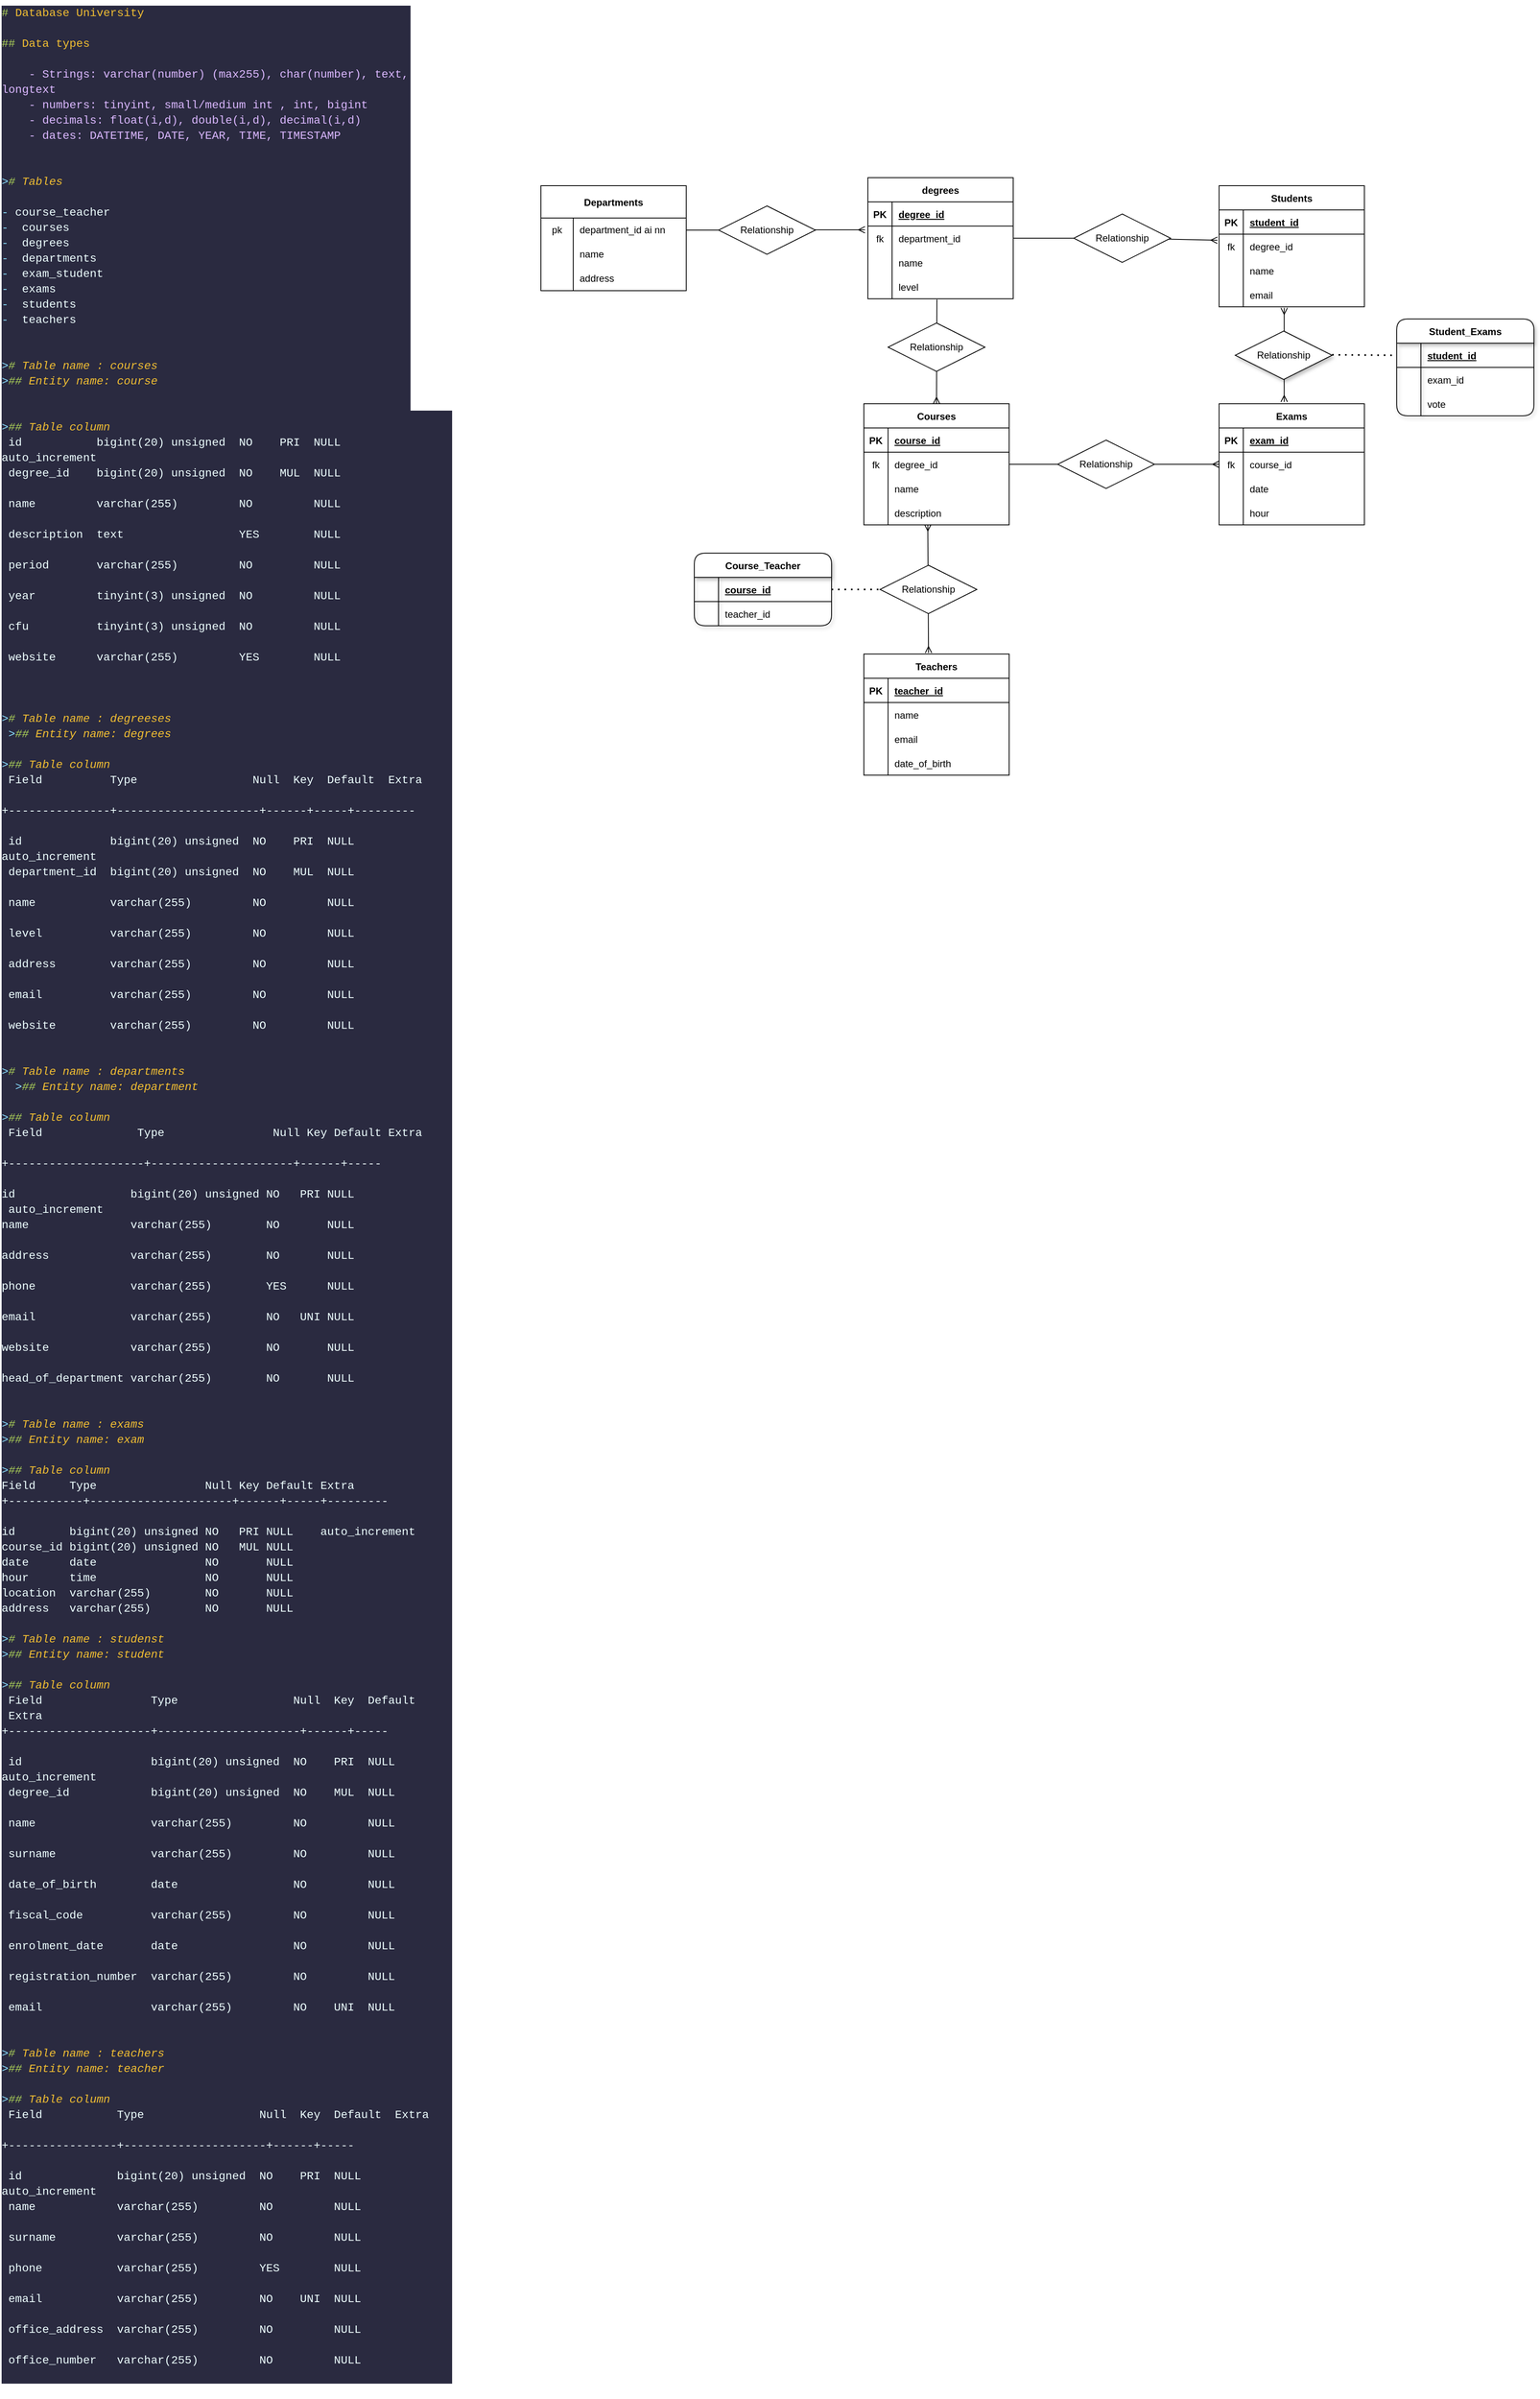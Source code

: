<mxfile>
    <diagram id="84RbEI6IUM697kmq_Zhr" name="Page-1">
        <mxGraphModel dx="1493" dy="1601" grid="1" gridSize="10" guides="1" tooltips="1" connect="1" arrows="1" fold="1" page="1" pageScale="1" pageWidth="850" pageHeight="1100" math="0" shadow="0">
            <root>
                <mxCell id="0"/>
                <mxCell id="1" parent="0"/>
                <mxCell id="3" value="Departments" style="shape=table;startSize=40;container=1;collapsible=0;childLayout=tableLayout;fixedRows=1;rowLines=0;fontStyle=1;" vertex="1" parent="1">
                    <mxGeometry x="-160" y="50" width="180" height="130" as="geometry"/>
                </mxCell>
                <mxCell id="4" value="" style="shape=tableRow;horizontal=0;startSize=0;swimlaneHead=0;swimlaneBody=0;top=0;left=0;bottom=0;right=0;collapsible=0;dropTarget=0;fillColor=none;points=[[0,0.5],[1,0.5]];portConstraint=eastwest;" vertex="1" parent="3">
                    <mxGeometry y="40" width="180" height="30" as="geometry"/>
                </mxCell>
                <mxCell id="5" value="pk" style="shape=partialRectangle;html=1;whiteSpace=wrap;connectable=0;fillColor=none;top=0;left=0;bottom=0;right=0;overflow=hidden;pointerEvents=1;" vertex="1" parent="4">
                    <mxGeometry width="40" height="30" as="geometry">
                        <mxRectangle width="40" height="30" as="alternateBounds"/>
                    </mxGeometry>
                </mxCell>
                <mxCell id="6" value="department_id ai nn&amp;nbsp;" style="shape=partialRectangle;html=1;whiteSpace=wrap;connectable=0;fillColor=none;top=0;left=0;bottom=0;right=0;align=left;spacingLeft=6;overflow=hidden;" vertex="1" parent="4">
                    <mxGeometry x="40" width="140" height="30" as="geometry">
                        <mxRectangle width="140" height="30" as="alternateBounds"/>
                    </mxGeometry>
                </mxCell>
                <mxCell id="7" value="" style="shape=tableRow;horizontal=0;startSize=0;swimlaneHead=0;swimlaneBody=0;top=0;left=0;bottom=0;right=0;collapsible=0;dropTarget=0;fillColor=none;points=[[0,0.5],[1,0.5]];portConstraint=eastwest;" vertex="1" parent="3">
                    <mxGeometry y="70" width="180" height="30" as="geometry"/>
                </mxCell>
                <mxCell id="8" value="" style="shape=partialRectangle;html=1;whiteSpace=wrap;connectable=0;fillColor=none;top=0;left=0;bottom=0;right=0;overflow=hidden;" vertex="1" parent="7">
                    <mxGeometry width="40" height="30" as="geometry">
                        <mxRectangle width="40" height="30" as="alternateBounds"/>
                    </mxGeometry>
                </mxCell>
                <mxCell id="9" value="name" style="shape=partialRectangle;html=1;whiteSpace=wrap;connectable=0;fillColor=none;top=0;left=0;bottom=0;right=0;align=left;spacingLeft=6;overflow=hidden;" vertex="1" parent="7">
                    <mxGeometry x="40" width="140" height="30" as="geometry">
                        <mxRectangle width="140" height="30" as="alternateBounds"/>
                    </mxGeometry>
                </mxCell>
                <mxCell id="10" value="" style="shape=tableRow;horizontal=0;startSize=0;swimlaneHead=0;swimlaneBody=0;top=0;left=0;bottom=0;right=0;collapsible=0;dropTarget=0;fillColor=none;points=[[0,0.5],[1,0.5]];portConstraint=eastwest;" vertex="1" parent="3">
                    <mxGeometry y="100" width="180" height="30" as="geometry"/>
                </mxCell>
                <mxCell id="11" value="" style="shape=partialRectangle;html=1;whiteSpace=wrap;connectable=0;fillColor=none;top=0;left=0;bottom=0;right=0;overflow=hidden;" vertex="1" parent="10">
                    <mxGeometry width="40" height="30" as="geometry">
                        <mxRectangle width="40" height="30" as="alternateBounds"/>
                    </mxGeometry>
                </mxCell>
                <mxCell id="12" value="address" style="shape=partialRectangle;html=1;whiteSpace=wrap;connectable=0;fillColor=none;top=0;left=0;bottom=0;right=0;align=left;spacingLeft=6;overflow=hidden;" vertex="1" parent="10">
                    <mxGeometry x="40" width="140" height="30" as="geometry">
                        <mxRectangle width="140" height="30" as="alternateBounds"/>
                    </mxGeometry>
                </mxCell>
                <mxCell id="13" value="&lt;div style=&quot;color: rgb(223, 223, 226); background-color: rgb(42, 42, 64); font-family: Consolas, &amp;quot;Courier New&amp;quot;, monospace; font-weight: normal; font-size: 14px; line-height: 19px;&quot;&gt;&lt;div&gt;&lt;span style=&quot;color: #acd157;&quot;&gt;# &lt;/span&gt;&lt;span style=&quot;color: #f1be32;&quot;&gt;Database University&lt;/span&gt;&lt;/div&gt;&lt;br&gt;&lt;div&gt;&lt;span style=&quot;color: #acd157;&quot;&gt;## &lt;/span&gt;&lt;span style=&quot;color: #f1be32;&quot;&gt;Data types&lt;/span&gt;&lt;/div&gt;&lt;br&gt;&lt;div&gt;&lt;span style=&quot;color: #dbb8ff;&quot;&gt;&amp;nbsp; &amp;nbsp; - Strings: varchar(number) (max255), char(number), text, longtext&lt;/span&gt;&lt;/div&gt;&lt;div&gt;&lt;span style=&quot;color: #dbb8ff;&quot;&gt;&amp;nbsp; &amp;nbsp; - numbers: tinyint, small/medium int , int, bigint &amp;nbsp; &amp;nbsp; &amp;nbsp; &amp;nbsp;&lt;/span&gt;&lt;/div&gt;&lt;div&gt;&lt;span style=&quot;color: #dbb8ff;&quot;&gt;&amp;nbsp; &amp;nbsp; - decimals: float(i,d), double(i,d), decimal(i,d)&lt;/span&gt;&lt;/div&gt;&lt;div&gt;&lt;span style=&quot;color: #dbb8ff;&quot;&gt;&amp;nbsp; &amp;nbsp; - dates: DATETIME, DATE, YEAR, TIME, TIMESTAMP&lt;/span&gt;&lt;/div&gt;&lt;br&gt;&lt;br&gt;&lt;div&gt;&lt;span style=&quot;color: #89ddff;font-style: italic;&quot;&gt;&amp;gt;&lt;/span&gt;&lt;span style=&quot;color: #acd157;font-style: italic;&quot;&gt;# &lt;/span&gt;&lt;span style=&quot;color: #f1be32;font-style: italic;&quot;&gt;Tables&lt;/span&gt;&lt;/div&gt;&lt;br&gt;&lt;div&gt;&lt;span style=&quot;color: #89ddff;&quot;&gt;-&lt;/span&gt;&lt;span style=&quot;color: #eeffff;&quot;&gt; course_teacher &amp;nbsp; &amp;nbsp; &amp;nbsp; &amp;nbsp; &amp;nbsp;&lt;/span&gt;&lt;/div&gt;&lt;div&gt;&lt;span style=&quot;color: #89ddff;&quot;&gt;-&lt;/span&gt;&lt;span style=&quot;color: #eeffff;&quot;&gt; &amp;nbsp;courses &amp;nbsp; &amp;nbsp; &amp;nbsp; &amp;nbsp; &amp;nbsp; &amp;nbsp; &amp;nbsp; &amp;nbsp; &lt;/span&gt;&lt;/div&gt;&lt;div&gt;&lt;span style=&quot;color: #89ddff;&quot;&gt;-&lt;/span&gt;&lt;span style=&quot;color: #eeffff;&quot;&gt; &amp;nbsp;degrees &amp;nbsp; &amp;nbsp; &amp;nbsp; &amp;nbsp; &amp;nbsp; &amp;nbsp; &amp;nbsp; &amp;nbsp; &lt;/span&gt;&lt;/div&gt;&lt;div&gt;&lt;span style=&quot;color: #89ddff;&quot;&gt;-&lt;/span&gt;&lt;span style=&quot;color: #eeffff;&quot;&gt; &amp;nbsp;departments &amp;nbsp; &amp;nbsp; &amp;nbsp; &amp;nbsp; &amp;nbsp; &amp;nbsp; &lt;/span&gt;&lt;/div&gt;&lt;div&gt;&lt;span style=&quot;color: #89ddff;&quot;&gt;-&lt;/span&gt;&lt;span style=&quot;color: #eeffff;&quot;&gt; &amp;nbsp;exam_student &amp;nbsp; &amp;nbsp; &amp;nbsp; &amp;nbsp; &amp;nbsp; &amp;nbsp;&lt;/span&gt;&lt;/div&gt;&lt;div&gt;&lt;span style=&quot;color: #89ddff;&quot;&gt;-&lt;/span&gt;&lt;span style=&quot;color: #eeffff;&quot;&gt; &amp;nbsp;exams &amp;nbsp; &amp;nbsp; &amp;nbsp; &amp;nbsp; &amp;nbsp; &amp;nbsp; &amp;nbsp; &amp;nbsp; &amp;nbsp; &lt;/span&gt;&lt;/div&gt;&lt;div&gt;&lt;span style=&quot;color: #89ddff;&quot;&gt;-&lt;/span&gt;&lt;span style=&quot;color: #eeffff;&quot;&gt; &amp;nbsp;students &amp;nbsp; &amp;nbsp; &amp;nbsp; &amp;nbsp; &amp;nbsp; &amp;nbsp; &amp;nbsp; &amp;nbsp;&lt;/span&gt;&lt;/div&gt;&lt;div&gt;&lt;span style=&quot;color: #89ddff;&quot;&gt;-&lt;/span&gt;&lt;span style=&quot;color: #eeffff;&quot;&gt; &amp;nbsp;teachers &amp;nbsp; &amp;nbsp; &lt;/span&gt;&lt;/div&gt;&lt;br&gt;&lt;br&gt;&lt;div&gt;&lt;span style=&quot;color: #89ddff;font-style: italic;&quot;&gt;&amp;gt;&lt;/span&gt;&lt;span style=&quot;color: #acd157;font-style: italic;&quot;&gt;# &lt;/span&gt;&lt;span style=&quot;color: #f1be32;font-style: italic;&quot;&gt;Table name : courses&lt;/span&gt;&lt;/div&gt;&lt;div&gt;&lt;span style=&quot;color: #89ddff;font-style: italic;&quot;&gt;&amp;gt;&lt;/span&gt;&lt;span style=&quot;color: #acd157;font-style: italic;&quot;&gt;## &lt;/span&gt;&lt;span style=&quot;color: #f1be32;font-style: italic;&quot;&gt;Entity name: course&lt;/span&gt;&lt;/div&gt;&lt;br&gt;&lt;br&gt;&lt;div&gt;&lt;span style=&quot;color: #89ddff;font-style: italic;&quot;&gt;&amp;gt;&lt;/span&gt;&lt;span style=&quot;color: #acd157;font-style: italic;&quot;&gt;## &lt;/span&gt;&lt;span style=&quot;color: #f1be32;font-style: italic;&quot;&gt;Table column&lt;/span&gt;&lt;span style=&quot;color: #acd157;font-style: italic;&quot;&gt; &lt;/span&gt;&lt;/div&gt;&lt;div&gt;&lt;span style=&quot;color: #eeffff;&quot;&gt;&amp;nbsp;id &amp;nbsp; &amp;nbsp; &amp;nbsp; &amp;nbsp; &amp;nbsp; bigint(20) unsigned &amp;nbsp;NO &amp;nbsp; &amp;nbsp;PRI &amp;nbsp;NULL &amp;nbsp; &amp;nbsp; auto_increment &lt;/span&gt;&lt;/div&gt;&lt;div&gt;&lt;span style=&quot;color: #eeffff;&quot;&gt;&amp;nbsp;degree_id &amp;nbsp; &amp;nbsp;bigint(20) unsigned &amp;nbsp;NO &amp;nbsp; &amp;nbsp;MUL &amp;nbsp;NULL &amp;nbsp; &amp;nbsp; &amp;nbsp; &amp;nbsp; &amp;nbsp; &amp;nbsp; &amp;nbsp; &amp;nbsp; &amp;nbsp; &amp;nbsp;&lt;/span&gt;&lt;/div&gt;&lt;div&gt;&lt;span style=&quot;color: #eeffff;&quot;&gt;&amp;nbsp;name &amp;nbsp; &amp;nbsp; &amp;nbsp; &amp;nbsp; varchar(255) &amp;nbsp; &amp;nbsp; &amp;nbsp; &amp;nbsp; NO &amp;nbsp; &amp;nbsp; &amp;nbsp; &amp;nbsp; NULL &amp;nbsp; &amp;nbsp; &amp;nbsp; &amp;nbsp; &amp;nbsp; &amp;nbsp; &amp;nbsp; &amp;nbsp; &amp;nbsp; &amp;nbsp;&lt;/span&gt;&lt;/div&gt;&lt;div&gt;&lt;span style=&quot;color: #eeffff;&quot;&gt;&amp;nbsp;description &amp;nbsp;text &amp;nbsp; &amp;nbsp; &amp;nbsp; &amp;nbsp; &amp;nbsp; &amp;nbsp; &amp;nbsp; &amp;nbsp; YES &amp;nbsp; &amp;nbsp; &amp;nbsp; &amp;nbsp;NULL &amp;nbsp; &amp;nbsp; &amp;nbsp; &amp;nbsp; &amp;nbsp; &amp;nbsp; &amp;nbsp; &amp;nbsp; &amp;nbsp; &amp;nbsp;&lt;/span&gt;&lt;/div&gt;&lt;div&gt;&lt;span style=&quot;color: #eeffff;&quot;&gt;&amp;nbsp;period &amp;nbsp; &amp;nbsp; &amp;nbsp; varchar(255) &amp;nbsp; &amp;nbsp; &amp;nbsp; &amp;nbsp; NO &amp;nbsp; &amp;nbsp; &amp;nbsp; &amp;nbsp; NULL &amp;nbsp; &amp;nbsp; &amp;nbsp; &amp;nbsp; &amp;nbsp; &amp;nbsp; &amp;nbsp; &amp;nbsp; &amp;nbsp; &amp;nbsp;&lt;/span&gt;&lt;/div&gt;&lt;div&gt;&lt;span style=&quot;color: #eeffff;&quot;&gt;&amp;nbsp;year &amp;nbsp; &amp;nbsp; &amp;nbsp; &amp;nbsp; tinyint(3) unsigned &amp;nbsp;NO &amp;nbsp; &amp;nbsp; &amp;nbsp; &amp;nbsp; NULL &amp;nbsp; &amp;nbsp; &amp;nbsp; &amp;nbsp; &amp;nbsp; &amp;nbsp; &amp;nbsp; &amp;nbsp; &amp;nbsp; &amp;nbsp;&lt;/span&gt;&lt;/div&gt;&lt;div&gt;&lt;span style=&quot;color: #eeffff;&quot;&gt;&amp;nbsp;cfu &amp;nbsp; &amp;nbsp; &amp;nbsp; &amp;nbsp; &amp;nbsp;tinyint(3) unsigned &amp;nbsp;NO &amp;nbsp; &amp;nbsp; &amp;nbsp; &amp;nbsp; NULL &amp;nbsp; &amp;nbsp; &amp;nbsp; &amp;nbsp; &amp;nbsp; &amp;nbsp; &amp;nbsp; &amp;nbsp; &amp;nbsp; &amp;nbsp;&lt;/span&gt;&lt;/div&gt;&lt;div&gt;&lt;span style=&quot;color: #eeffff;&quot;&gt;&amp;nbsp;website &amp;nbsp; &amp;nbsp; &amp;nbsp;varchar(255) &amp;nbsp; &amp;nbsp; &amp;nbsp; &amp;nbsp; YES &amp;nbsp; &amp;nbsp; &amp;nbsp; &amp;nbsp;NULL &amp;nbsp; &amp;nbsp; &amp;nbsp; &amp;nbsp; &amp;nbsp; &amp;nbsp; &amp;nbsp; &amp;nbsp; &amp;nbsp; &amp;nbsp;&lt;/span&gt;&lt;/div&gt;&lt;br&gt;&lt;br&gt;&lt;div&gt;&lt;span style=&quot;color: #89ddff;font-style: italic;&quot;&gt;&amp;gt;&lt;/span&gt;&lt;span style=&quot;color: #acd157;font-style: italic;&quot;&gt;# &lt;/span&gt;&lt;span style=&quot;color: #f1be32;font-style: italic;&quot;&gt;Table name : degreeses&lt;/span&gt;&lt;/div&gt;&lt;div&gt;&lt;span style=&quot;color: #eeffff;font-style: italic;&quot;&gt;&amp;nbsp;&lt;/span&gt;&lt;span style=&quot;color: #89ddff;font-style: italic;&quot;&gt;&amp;gt;&lt;/span&gt;&lt;span style=&quot;color: #acd157;font-style: italic;&quot;&gt;## &lt;/span&gt;&lt;span style=&quot;color: #f1be32;font-style: italic;&quot;&gt;Entity name: degrees&lt;/span&gt;&lt;/div&gt;&lt;br&gt;&lt;div&gt;&lt;span style=&quot;color: #89ddff;font-style: italic;&quot;&gt;&amp;gt;&lt;/span&gt;&lt;span style=&quot;color: #acd157;font-style: italic;&quot;&gt;## &lt;/span&gt;&lt;span style=&quot;color: #f1be32;font-style: italic;&quot;&gt;Table column&lt;/span&gt;&lt;span style=&quot;color: #acd157;font-style: italic;&quot;&gt; &lt;/span&gt;&lt;/div&gt;&lt;div&gt;&lt;span style=&quot;color: #eeffff;&quot;&gt;&amp;nbsp;Field &amp;nbsp; &amp;nbsp; &amp;nbsp; &amp;nbsp; &amp;nbsp;Type &amp;nbsp; &amp;nbsp; &amp;nbsp; &amp;nbsp; &amp;nbsp; &amp;nbsp; &amp;nbsp; &amp;nbsp; Null &amp;nbsp;Key &amp;nbsp;Default &amp;nbsp;Extra &amp;nbsp; &amp;nbsp; &amp;nbsp; &amp;nbsp; &amp;nbsp;&lt;/span&gt;&lt;/div&gt;&lt;div&gt;&lt;span style=&quot;color: #eeffff;&quot;&gt;+---------------+---------------------+------+-----+---------&lt;/span&gt;&lt;/div&gt;&lt;div&gt;&lt;span style=&quot;color: #eeffff;&quot;&gt;&amp;nbsp;&lt;/span&gt;&lt;/div&gt;&lt;div&gt;&lt;span style=&quot;color: #eeffff;&quot;&gt;&amp;nbsp;id &amp;nbsp; &amp;nbsp; &amp;nbsp; &amp;nbsp; &amp;nbsp; &amp;nbsp; bigint(20) unsigned &amp;nbsp;NO &amp;nbsp; &amp;nbsp;PRI &amp;nbsp;NULL &amp;nbsp; &amp;nbsp; auto_increment &lt;/span&gt;&lt;/div&gt;&lt;div&gt;&lt;span style=&quot;color: #eeffff;&quot;&gt;&amp;nbsp;department_id &amp;nbsp;bigint(20) unsigned &amp;nbsp;NO &amp;nbsp; &amp;nbsp;MUL &amp;nbsp;NULL &amp;nbsp; &amp;nbsp; &amp;nbsp; &amp;nbsp; &amp;nbsp; &amp;nbsp; &amp;nbsp; &amp;nbsp; &amp;nbsp; &amp;nbsp;&lt;/span&gt;&lt;/div&gt;&lt;div&gt;&lt;span style=&quot;color: #eeffff;&quot;&gt;&amp;nbsp;name &amp;nbsp; &amp;nbsp; &amp;nbsp; &amp;nbsp; &amp;nbsp; varchar(255) &amp;nbsp; &amp;nbsp; &amp;nbsp; &amp;nbsp; NO &amp;nbsp; &amp;nbsp; &amp;nbsp; &amp;nbsp; NULL &amp;nbsp; &amp;nbsp; &amp;nbsp; &amp;nbsp; &amp;nbsp; &amp;nbsp; &amp;nbsp; &amp;nbsp; &amp;nbsp; &amp;nbsp;&lt;/span&gt;&lt;/div&gt;&lt;div&gt;&lt;span style=&quot;color: #eeffff;&quot;&gt;&amp;nbsp;level &amp;nbsp; &amp;nbsp; &amp;nbsp; &amp;nbsp; &amp;nbsp;varchar(255) &amp;nbsp; &amp;nbsp; &amp;nbsp; &amp;nbsp; NO &amp;nbsp; &amp;nbsp; &amp;nbsp; &amp;nbsp; NULL &amp;nbsp; &amp;nbsp; &amp;nbsp; &amp;nbsp; &amp;nbsp; &amp;nbsp; &amp;nbsp; &amp;nbsp; &amp;nbsp; &amp;nbsp;&lt;/span&gt;&lt;/div&gt;&lt;div&gt;&lt;span style=&quot;color: #eeffff;&quot;&gt;&amp;nbsp;address &amp;nbsp; &amp;nbsp; &amp;nbsp; &amp;nbsp;varchar(255) &amp;nbsp; &amp;nbsp; &amp;nbsp; &amp;nbsp; NO &amp;nbsp; &amp;nbsp; &amp;nbsp; &amp;nbsp; NULL &amp;nbsp; &amp;nbsp; &amp;nbsp; &amp;nbsp; &amp;nbsp; &amp;nbsp; &amp;nbsp; &amp;nbsp; &amp;nbsp; &amp;nbsp;&lt;/span&gt;&lt;/div&gt;&lt;div&gt;&lt;span style=&quot;color: #eeffff;&quot;&gt;&amp;nbsp;email &amp;nbsp; &amp;nbsp; &amp;nbsp; &amp;nbsp; &amp;nbsp;varchar(255) &amp;nbsp; &amp;nbsp; &amp;nbsp; &amp;nbsp; NO &amp;nbsp; &amp;nbsp; &amp;nbsp; &amp;nbsp; NULL &amp;nbsp; &amp;nbsp; &amp;nbsp; &amp;nbsp; &amp;nbsp; &amp;nbsp; &amp;nbsp; &amp;nbsp; &amp;nbsp; &amp;nbsp;&lt;/span&gt;&lt;/div&gt;&lt;div&gt;&lt;span style=&quot;color: #eeffff;&quot;&gt;&amp;nbsp;website &amp;nbsp; &amp;nbsp; &amp;nbsp; &amp;nbsp;varchar(255) &amp;nbsp; &amp;nbsp; &amp;nbsp; &amp;nbsp; NO &amp;nbsp; &amp;nbsp; &amp;nbsp; &amp;nbsp; NULL &amp;nbsp; &amp;nbsp; &amp;nbsp; &amp;nbsp; &amp;nbsp; &amp;nbsp; &amp;nbsp; &amp;nbsp; &amp;nbsp; &amp;nbsp; &amp;nbsp; &lt;/span&gt;&lt;/div&gt;&lt;br&gt;&lt;div&gt;&lt;span style=&quot;color: #89ddff;font-style: italic;&quot;&gt;&amp;gt;&lt;/span&gt;&lt;span style=&quot;color: #acd157;font-style: italic;&quot;&gt;# &lt;/span&gt;&lt;span style=&quot;color: #f1be32;font-style: italic;&quot;&gt;Table name : departments&lt;/span&gt;&lt;/div&gt;&lt;div&gt;&lt;span style=&quot;color: #eeffff;font-style: italic;&quot;&gt;&amp;nbsp; &lt;/span&gt;&lt;span style=&quot;color: #89ddff;font-style: italic;&quot;&gt;&amp;gt;&lt;/span&gt;&lt;span style=&quot;color: #acd157;font-style: italic;&quot;&gt;## &lt;/span&gt;&lt;span style=&quot;color: #f1be32;font-style: italic;&quot;&gt;Entity name: department&lt;/span&gt;&lt;/div&gt;&lt;br&gt;&lt;div&gt;&lt;span style=&quot;color: #89ddff;font-style: italic;&quot;&gt;&amp;gt;&lt;/span&gt;&lt;span style=&quot;color: #acd157;font-style: italic;&quot;&gt;## &lt;/span&gt;&lt;span style=&quot;color: #f1be32;font-style: italic;&quot;&gt;Table column&lt;/span&gt;&lt;span style=&quot;color: #acd157;font-style: italic;&quot;&gt; &lt;/span&gt;&lt;/div&gt;&lt;div&gt;&lt;span style=&quot;color: #eeffff;&quot;&gt;&amp;nbsp;Field &amp;nbsp; &amp;nbsp; &amp;nbsp; &amp;nbsp; &amp;nbsp; &amp;nbsp; &amp;nbsp;Type &amp;nbsp; &amp;nbsp; &amp;nbsp; &amp;nbsp; &amp;nbsp; &amp;nbsp; &amp;nbsp; &amp;nbsp;Null Key Default Extra &amp;nbsp; &amp;nbsp; &amp;nbsp; &amp;nbsp; &lt;/span&gt;&lt;/div&gt;&lt;div&gt;&lt;span style=&quot;color: #eeffff;&quot;&gt;+--------------------+---------------------+------+-----&lt;/span&gt;&lt;/div&gt;&lt;br&gt;&lt;div&gt;&lt;span style=&quot;color: #eeffff;&quot;&gt;id &amp;nbsp; &amp;nbsp; &amp;nbsp; &amp;nbsp; &amp;nbsp; &amp;nbsp; &amp;nbsp; &amp;nbsp; bigint(20) unsigned NO &amp;nbsp; PRI NULL &amp;nbsp; &amp;nbsp;auto_increment&lt;/span&gt;&lt;/div&gt;&lt;div&gt;&lt;span style=&quot;color: #eeffff;&quot;&gt;name &amp;nbsp; &amp;nbsp; &amp;nbsp; &amp;nbsp; &amp;nbsp; &amp;nbsp; &amp;nbsp; varchar(255) &amp;nbsp; &amp;nbsp; &amp;nbsp; &amp;nbsp;NO &amp;nbsp; &amp;nbsp; &amp;nbsp; NULL &amp;nbsp; &amp;nbsp; &amp;nbsp; &amp;nbsp; &amp;nbsp; &amp;nbsp; &amp;nbsp; &amp;nbsp; &amp;nbsp;&lt;/span&gt;&lt;/div&gt;&lt;div&gt;&lt;span style=&quot;color: #eeffff;&quot;&gt;address &amp;nbsp; &amp;nbsp; &amp;nbsp; &amp;nbsp; &amp;nbsp; &amp;nbsp;varchar(255) &amp;nbsp; &amp;nbsp; &amp;nbsp; &amp;nbsp;NO &amp;nbsp; &amp;nbsp; &amp;nbsp; NULL &amp;nbsp; &amp;nbsp; &amp;nbsp; &amp;nbsp; &amp;nbsp; &amp;nbsp; &amp;nbsp; &amp;nbsp; &amp;nbsp;&lt;/span&gt;&lt;/div&gt;&lt;div&gt;&lt;span style=&quot;color: #eeffff;&quot;&gt;phone &amp;nbsp; &amp;nbsp; &amp;nbsp; &amp;nbsp; &amp;nbsp; &amp;nbsp; &amp;nbsp;varchar(255) &amp;nbsp; &amp;nbsp; &amp;nbsp; &amp;nbsp;YES &amp;nbsp; &amp;nbsp; &amp;nbsp;NULL &amp;nbsp; &amp;nbsp; &amp;nbsp; &amp;nbsp; &amp;nbsp; &amp;nbsp; &amp;nbsp; &amp;nbsp; &amp;nbsp;&lt;/span&gt;&lt;/div&gt;&lt;div&gt;&lt;span style=&quot;color: #eeffff;&quot;&gt;email &amp;nbsp; &amp;nbsp; &amp;nbsp; &amp;nbsp; &amp;nbsp; &amp;nbsp; &amp;nbsp;varchar(255) &amp;nbsp; &amp;nbsp; &amp;nbsp; &amp;nbsp;NO &amp;nbsp; UNI NULL &amp;nbsp; &amp;nbsp; &amp;nbsp; &amp;nbsp; &amp;nbsp; &amp;nbsp; &amp;nbsp; &amp;nbsp; &amp;nbsp;&lt;/span&gt;&lt;/div&gt;&lt;div&gt;&lt;span style=&quot;color: #eeffff;&quot;&gt;website &amp;nbsp; &amp;nbsp; &amp;nbsp; &amp;nbsp; &amp;nbsp; &amp;nbsp;varchar(255) &amp;nbsp; &amp;nbsp; &amp;nbsp; &amp;nbsp;NO &amp;nbsp; &amp;nbsp; &amp;nbsp; NULL &amp;nbsp; &amp;nbsp; &amp;nbsp; &amp;nbsp; &amp;nbsp; &amp;nbsp; &amp;nbsp; &amp;nbsp; &amp;nbsp;&lt;/span&gt;&lt;/div&gt;&lt;div&gt;&lt;span style=&quot;color: #eeffff;&quot;&gt;head_of_department varchar(255) &amp;nbsp; &amp;nbsp; &amp;nbsp; &amp;nbsp;NO &amp;nbsp; &amp;nbsp; &amp;nbsp; NULL &amp;nbsp; &amp;nbsp; &amp;nbsp; &amp;nbsp; &amp;nbsp; &amp;nbsp; &amp;nbsp; &amp;nbsp; &amp;nbsp; &amp;nbsp;&lt;/span&gt;&lt;/div&gt;&lt;br&gt;&lt;div&gt;&lt;span style=&quot;color: #89ddff;font-style: italic;&quot;&gt;&amp;gt;&lt;/span&gt;&lt;span style=&quot;color: #acd157;font-style: italic;&quot;&gt;# &lt;/span&gt;&lt;span style=&quot;color: #f1be32;font-style: italic;&quot;&gt;Table name : exams&lt;/span&gt;&lt;/div&gt;&lt;div&gt;&lt;span style=&quot;color: #89ddff;font-style: italic;&quot;&gt;&amp;gt;&lt;/span&gt;&lt;span style=&quot;color: #acd157;font-style: italic;&quot;&gt;## &lt;/span&gt;&lt;span style=&quot;color: #f1be32;font-style: italic;&quot;&gt;Entity name: exam&lt;/span&gt;&lt;/div&gt;&lt;br&gt;&lt;div&gt;&lt;span style=&quot;color: #89ddff;font-style: italic;&quot;&gt;&amp;gt;&lt;/span&gt;&lt;span style=&quot;color: #acd157;font-style: italic;&quot;&gt;## &lt;/span&gt;&lt;span style=&quot;color: #f1be32;font-style: italic;&quot;&gt;Table column&lt;/span&gt;&lt;span style=&quot;color: #acd157;font-style: italic;&quot;&gt; &lt;/span&gt;&lt;/div&gt;&lt;div&gt;&lt;span style=&quot;color: #eeffff;&quot;&gt;Field &amp;nbsp; &amp;nbsp; Type &amp;nbsp; &amp;nbsp; &amp;nbsp; &amp;nbsp; &amp;nbsp; &amp;nbsp; &amp;nbsp; &amp;nbsp;Null Key Default Extra &amp;nbsp; &amp;nbsp; &amp;nbsp; &amp;nbsp; &amp;nbsp;&lt;/span&gt;&lt;/div&gt;&lt;div&gt;&lt;span style=&quot;color: #eeffff;&quot;&gt;+-----------+---------------------+------+-----+---------&lt;/span&gt;&lt;/div&gt;&lt;br&gt;&lt;div&gt;&lt;span style=&quot;color: #eeffff;&quot;&gt;id &amp;nbsp; &amp;nbsp; &amp;nbsp; &amp;nbsp;bigint(20) unsigned NO &amp;nbsp; PRI NULL &amp;nbsp; &amp;nbsp;auto_increment &lt;/span&gt;&lt;/div&gt;&lt;div&gt;&lt;span style=&quot;color: #eeffff;&quot;&gt;course_id bigint(20) unsigned NO &amp;nbsp; MUL NULL &amp;nbsp; &amp;nbsp; &amp;nbsp; &amp;nbsp; &amp;nbsp; &amp;nbsp; &amp;nbsp; &amp;nbsp; &amp;nbsp; &lt;/span&gt;&lt;/div&gt;&lt;div&gt;&lt;span style=&quot;color: #eeffff;&quot;&gt;date &amp;nbsp; &amp;nbsp; &amp;nbsp;date &amp;nbsp; &amp;nbsp; &amp;nbsp; &amp;nbsp; &amp;nbsp; &amp;nbsp; &amp;nbsp; &amp;nbsp;NO &amp;nbsp; &amp;nbsp; &amp;nbsp; NULL &amp;nbsp; &amp;nbsp; &amp;nbsp; &amp;nbsp; &amp;nbsp; &amp;nbsp; &amp;nbsp; &amp;nbsp; &amp;nbsp; &lt;/span&gt;&lt;/div&gt;&lt;div&gt;&lt;span style=&quot;color: #eeffff;&quot;&gt;hour &amp;nbsp; &amp;nbsp; &amp;nbsp;time &amp;nbsp; &amp;nbsp; &amp;nbsp; &amp;nbsp; &amp;nbsp; &amp;nbsp; &amp;nbsp; &amp;nbsp;NO &amp;nbsp; &amp;nbsp; &amp;nbsp; NULL &amp;nbsp; &amp;nbsp; &amp;nbsp; &amp;nbsp; &amp;nbsp; &amp;nbsp; &amp;nbsp; &amp;nbsp; &amp;nbsp; &lt;/span&gt;&lt;/div&gt;&lt;div&gt;&lt;span style=&quot;color: #eeffff;&quot;&gt;location &amp;nbsp;varchar(255) &amp;nbsp; &amp;nbsp; &amp;nbsp; &amp;nbsp;NO &amp;nbsp; &amp;nbsp; &amp;nbsp; NULL &amp;nbsp; &amp;nbsp; &amp;nbsp; &amp;nbsp; &amp;nbsp; &amp;nbsp; &amp;nbsp; &amp;nbsp; &amp;nbsp; &lt;/span&gt;&lt;/div&gt;&lt;div&gt;&lt;span style=&quot;color: #eeffff;&quot;&gt;address &amp;nbsp; varchar(255) &amp;nbsp; &amp;nbsp; &amp;nbsp; &amp;nbsp;NO &amp;nbsp; &amp;nbsp; &amp;nbsp; NULL &amp;nbsp; &amp;nbsp; &amp;nbsp; &amp;nbsp; &amp;nbsp; &amp;nbsp; &amp;nbsp; &amp;nbsp; &amp;nbsp; &amp;nbsp; &lt;/span&gt;&lt;/div&gt;&lt;br&gt;&lt;div&gt;&lt;span style=&quot;color: #89ddff;font-style: italic;&quot;&gt;&amp;gt;&lt;/span&gt;&lt;span style=&quot;color: #acd157;font-style: italic;&quot;&gt;# &lt;/span&gt;&lt;span style=&quot;color: #f1be32;font-style: italic;&quot;&gt;Table name : studenst&lt;/span&gt;&lt;/div&gt;&lt;div&gt;&lt;span style=&quot;color: #89ddff;font-style: italic;&quot;&gt;&amp;gt;&lt;/span&gt;&lt;span style=&quot;color: #acd157;font-style: italic;&quot;&gt;## &lt;/span&gt;&lt;span style=&quot;color: #f1be32;font-style: italic;&quot;&gt;Entity name: student&lt;/span&gt;&lt;/div&gt;&lt;br&gt;&lt;div&gt;&lt;span style=&quot;color: #89ddff;font-style: italic;&quot;&gt;&amp;gt;&lt;/span&gt;&lt;span style=&quot;color: #acd157;font-style: italic;&quot;&gt;## &lt;/span&gt;&lt;span style=&quot;color: #f1be32;font-style: italic;&quot;&gt;Table column&lt;/span&gt;&lt;span style=&quot;color: #acd157;font-style: italic;&quot;&gt; &lt;/span&gt;&lt;/div&gt;&lt;div&gt;&lt;span style=&quot;color: #eeffff;&quot;&gt;&amp;nbsp;Field &amp;nbsp; &amp;nbsp; &amp;nbsp; &amp;nbsp; &amp;nbsp; &amp;nbsp; &amp;nbsp; &amp;nbsp;Type &amp;nbsp; &amp;nbsp; &amp;nbsp; &amp;nbsp; &amp;nbsp; &amp;nbsp; &amp;nbsp; &amp;nbsp; Null &amp;nbsp;Key &amp;nbsp;Default &amp;nbsp;Extra &amp;nbsp; &amp;nbsp; &amp;nbsp; &amp;nbsp; &amp;nbsp;&lt;/span&gt;&lt;/div&gt;&lt;div&gt;&lt;span style=&quot;color: #eeffff;&quot;&gt;+---------------------+---------------------+------+-----&lt;/span&gt;&lt;/div&gt;&lt;br&gt;&lt;div&gt;&lt;span style=&quot;color: #eeffff;&quot;&gt;&amp;nbsp;id &amp;nbsp; &amp;nbsp; &amp;nbsp; &amp;nbsp; &amp;nbsp; &amp;nbsp; &amp;nbsp; &amp;nbsp; &amp;nbsp; bigint(20) unsigned &amp;nbsp;NO &amp;nbsp; &amp;nbsp;PRI &amp;nbsp;NULL &amp;nbsp; &amp;nbsp; auto_increment &lt;/span&gt;&lt;/div&gt;&lt;div&gt;&lt;span style=&quot;color: #eeffff;&quot;&gt;&amp;nbsp;degree_id &amp;nbsp; &amp;nbsp; &amp;nbsp; &amp;nbsp; &amp;nbsp; &amp;nbsp;bigint(20) unsigned &amp;nbsp;NO &amp;nbsp; &amp;nbsp;MUL &amp;nbsp;NULL &amp;nbsp; &amp;nbsp; &amp;nbsp; &amp;nbsp; &amp;nbsp; &amp;nbsp; &amp;nbsp; &amp;nbsp; &amp;nbsp; &amp;nbsp;&lt;/span&gt;&lt;/div&gt;&lt;div&gt;&lt;span style=&quot;color: #eeffff;&quot;&gt;&amp;nbsp;name &amp;nbsp; &amp;nbsp; &amp;nbsp; &amp;nbsp; &amp;nbsp; &amp;nbsp; &amp;nbsp; &amp;nbsp; varchar(255) &amp;nbsp; &amp;nbsp; &amp;nbsp; &amp;nbsp; NO &amp;nbsp; &amp;nbsp; &amp;nbsp; &amp;nbsp; NULL &amp;nbsp; &amp;nbsp; &amp;nbsp; &amp;nbsp; &amp;nbsp; &amp;nbsp; &amp;nbsp; &amp;nbsp; &amp;nbsp; &amp;nbsp;&lt;/span&gt;&lt;/div&gt;&lt;div&gt;&lt;span style=&quot;color: #eeffff;&quot;&gt;&amp;nbsp;surname &amp;nbsp; &amp;nbsp; &amp;nbsp; &amp;nbsp; &amp;nbsp; &amp;nbsp; &amp;nbsp;varchar(255) &amp;nbsp; &amp;nbsp; &amp;nbsp; &amp;nbsp; NO &amp;nbsp; &amp;nbsp; &amp;nbsp; &amp;nbsp; NULL &amp;nbsp; &amp;nbsp; &amp;nbsp; &amp;nbsp; &amp;nbsp; &amp;nbsp; &amp;nbsp; &amp;nbsp; &amp;nbsp; &amp;nbsp;&lt;/span&gt;&lt;/div&gt;&lt;div&gt;&lt;span style=&quot;color: #eeffff;&quot;&gt;&amp;nbsp;date_of_birth &amp;nbsp; &amp;nbsp; &amp;nbsp; &amp;nbsp;date &amp;nbsp; &amp;nbsp; &amp;nbsp; &amp;nbsp; &amp;nbsp; &amp;nbsp; &amp;nbsp; &amp;nbsp; NO &amp;nbsp; &amp;nbsp; &amp;nbsp; &amp;nbsp; NULL &amp;nbsp; &amp;nbsp; &amp;nbsp; &amp;nbsp; &amp;nbsp; &amp;nbsp; &amp;nbsp; &amp;nbsp; &amp;nbsp; &amp;nbsp;&lt;/span&gt;&lt;/div&gt;&lt;div&gt;&lt;span style=&quot;color: #eeffff;&quot;&gt;&amp;nbsp;fiscal_code &amp;nbsp; &amp;nbsp; &amp;nbsp; &amp;nbsp; &amp;nbsp;varchar(255) &amp;nbsp; &amp;nbsp; &amp;nbsp; &amp;nbsp; NO &amp;nbsp; &amp;nbsp; &amp;nbsp; &amp;nbsp; NULL &amp;nbsp; &amp;nbsp; &amp;nbsp; &amp;nbsp; &amp;nbsp; &amp;nbsp; &amp;nbsp; &amp;nbsp; &amp;nbsp; &amp;nbsp;&lt;/span&gt;&lt;/div&gt;&lt;div&gt;&lt;span style=&quot;color: #eeffff;&quot;&gt;&amp;nbsp;enrolment_date &amp;nbsp; &amp;nbsp; &amp;nbsp; date &amp;nbsp; &amp;nbsp; &amp;nbsp; &amp;nbsp; &amp;nbsp; &amp;nbsp; &amp;nbsp; &amp;nbsp; NO &amp;nbsp; &amp;nbsp; &amp;nbsp; &amp;nbsp; NULL &amp;nbsp; &amp;nbsp; &amp;nbsp; &amp;nbsp; &amp;nbsp; &amp;nbsp; &amp;nbsp; &amp;nbsp; &amp;nbsp; &amp;nbsp;&lt;/span&gt;&lt;/div&gt;&lt;div&gt;&lt;span style=&quot;color: #eeffff;&quot;&gt;&amp;nbsp;registration_number &amp;nbsp;varchar(255) &amp;nbsp; &amp;nbsp; &amp;nbsp; &amp;nbsp; NO &amp;nbsp; &amp;nbsp; &amp;nbsp; &amp;nbsp; NULL &amp;nbsp; &amp;nbsp; &amp;nbsp; &amp;nbsp; &amp;nbsp; &amp;nbsp; &amp;nbsp; &amp;nbsp; &amp;nbsp; &amp;nbsp;&lt;/span&gt;&lt;/div&gt;&lt;div&gt;&lt;span style=&quot;color: #eeffff;&quot;&gt;&amp;nbsp;email &amp;nbsp; &amp;nbsp; &amp;nbsp; &amp;nbsp; &amp;nbsp; &amp;nbsp; &amp;nbsp; &amp;nbsp;varchar(255) &amp;nbsp; &amp;nbsp; &amp;nbsp; &amp;nbsp; NO &amp;nbsp; &amp;nbsp;UNI &amp;nbsp;NULL &amp;nbsp; &lt;/span&gt;&lt;/div&gt;&lt;br&gt;&lt;br&gt;&lt;div&gt;&lt;span style=&quot;color: #89ddff;font-style: italic;&quot;&gt;&amp;gt;&lt;/span&gt;&lt;span style=&quot;color: #acd157;font-style: italic;&quot;&gt;# &lt;/span&gt;&lt;span style=&quot;color: #f1be32;font-style: italic;&quot;&gt;Table name : teachers&lt;/span&gt;&lt;/div&gt;&lt;div&gt;&lt;span style=&quot;color: #89ddff;font-style: italic;&quot;&gt;&amp;gt;&lt;/span&gt;&lt;span style=&quot;color: #acd157;font-style: italic;&quot;&gt;## &lt;/span&gt;&lt;span style=&quot;color: #f1be32;font-style: italic;&quot;&gt;Entity name: teacher&lt;/span&gt;&lt;/div&gt;&lt;br&gt;&lt;div&gt;&lt;span style=&quot;color: #89ddff;font-style: italic;&quot;&gt;&amp;gt;&lt;/span&gt;&lt;span style=&quot;color: #acd157;font-style: italic;&quot;&gt;## &lt;/span&gt;&lt;span style=&quot;color: #f1be32;font-style: italic;&quot;&gt;Table column&lt;/span&gt;&lt;span style=&quot;color: #acd157;font-style: italic;&quot;&gt; &lt;/span&gt;&lt;/div&gt;&lt;div&gt;&lt;span style=&quot;color: #eeffff;&quot;&gt;&amp;nbsp;Field &amp;nbsp; &amp;nbsp; &amp;nbsp; &amp;nbsp; &amp;nbsp; Type &amp;nbsp; &amp;nbsp; &amp;nbsp; &amp;nbsp; &amp;nbsp; &amp;nbsp; &amp;nbsp; &amp;nbsp; Null &amp;nbsp;Key &amp;nbsp;Default &amp;nbsp;Extra &amp;nbsp; &amp;nbsp; &amp;nbsp; &amp;nbsp; &amp;nbsp;&lt;/span&gt;&lt;/div&gt;&lt;div&gt;&lt;span style=&quot;color: #eeffff;&quot;&gt;+----------------+---------------------+------+-----&lt;/span&gt;&lt;/div&gt;&lt;br&gt;&lt;div&gt;&lt;span style=&quot;color: #eeffff;&quot;&gt;&amp;nbsp;id &amp;nbsp; &amp;nbsp; &amp;nbsp; &amp;nbsp; &amp;nbsp; &amp;nbsp; &amp;nbsp;bigint(20) unsigned &amp;nbsp;NO &amp;nbsp; &amp;nbsp;PRI &amp;nbsp;NULL &amp;nbsp; &amp;nbsp; auto_increment &lt;/span&gt;&lt;/div&gt;&lt;div&gt;&lt;span style=&quot;color: #eeffff;&quot;&gt;&amp;nbsp;name &amp;nbsp; &amp;nbsp; &amp;nbsp; &amp;nbsp; &amp;nbsp; &amp;nbsp;varchar(255) &amp;nbsp; &amp;nbsp; &amp;nbsp; &amp;nbsp; NO &amp;nbsp; &amp;nbsp; &amp;nbsp; &amp;nbsp; NULL &amp;nbsp; &amp;nbsp; &amp;nbsp; &amp;nbsp; &amp;nbsp; &amp;nbsp; &amp;nbsp; &amp;nbsp; &amp;nbsp; &amp;nbsp;&lt;/span&gt;&lt;/div&gt;&lt;div&gt;&lt;span style=&quot;color: #eeffff;&quot;&gt;&amp;nbsp;surname &amp;nbsp; &amp;nbsp; &amp;nbsp; &amp;nbsp; varchar(255) &amp;nbsp; &amp;nbsp; &amp;nbsp; &amp;nbsp; NO &amp;nbsp; &amp;nbsp; &amp;nbsp; &amp;nbsp; NULL &amp;nbsp; &amp;nbsp; &amp;nbsp; &amp;nbsp; &amp;nbsp; &amp;nbsp; &amp;nbsp; &amp;nbsp; &amp;nbsp; &amp;nbsp;&lt;/span&gt;&lt;/div&gt;&lt;div&gt;&lt;span style=&quot;color: #eeffff;&quot;&gt;&amp;nbsp;phone &amp;nbsp; &amp;nbsp; &amp;nbsp; &amp;nbsp; &amp;nbsp; varchar(255) &amp;nbsp; &amp;nbsp; &amp;nbsp; &amp;nbsp; YES &amp;nbsp; &amp;nbsp; &amp;nbsp; &amp;nbsp;NULL &amp;nbsp; &amp;nbsp; &amp;nbsp; &amp;nbsp; &amp;nbsp; &amp;nbsp; &amp;nbsp; &amp;nbsp; &amp;nbsp; &amp;nbsp;&lt;/span&gt;&lt;/div&gt;&lt;div&gt;&lt;span style=&quot;color: #eeffff;&quot;&gt;&amp;nbsp;email &amp;nbsp; &amp;nbsp; &amp;nbsp; &amp;nbsp; &amp;nbsp; varchar(255) &amp;nbsp; &amp;nbsp; &amp;nbsp; &amp;nbsp; NO &amp;nbsp; &amp;nbsp;UNI &amp;nbsp;NULL &amp;nbsp; &amp;nbsp; &amp;nbsp; &amp;nbsp; &amp;nbsp; &amp;nbsp; &amp;nbsp; &amp;nbsp; &amp;nbsp; &amp;nbsp;&lt;/span&gt;&lt;/div&gt;&lt;div&gt;&lt;span style=&quot;color: #eeffff;&quot;&gt;&amp;nbsp;office_address &amp;nbsp;varchar(255) &amp;nbsp; &amp;nbsp; &amp;nbsp; &amp;nbsp; NO &amp;nbsp; &amp;nbsp; &amp;nbsp; &amp;nbsp; NULL &amp;nbsp; &amp;nbsp; &amp;nbsp; &amp;nbsp; &amp;nbsp; &amp;nbsp; &amp;nbsp; &amp;nbsp; &amp;nbsp; &amp;nbsp;&lt;/span&gt;&lt;/div&gt;&lt;div&gt;&lt;span style=&quot;color: #eeffff;&quot;&gt;&amp;nbsp;office_number &amp;nbsp; varchar(255) &amp;nbsp; &amp;nbsp; &amp;nbsp; &amp;nbsp; NO &amp;nbsp; &amp;nbsp; &amp;nbsp; &amp;nbsp; NULL &amp;nbsp; &amp;nbsp; &amp;nbsp; &amp;nbsp; &amp;nbsp; &amp;nbsp; &amp;nbsp; &amp;nbsp; &lt;/span&gt;&lt;/div&gt;&lt;/div&gt;" style="text;whiteSpace=wrap;html=1;" vertex="1" parent="1">
                    <mxGeometry x="-830" y="-180" width="560" height="2970" as="geometry"/>
                </mxCell>
                <mxCell id="18" value="degrees" style="shape=table;startSize=30;container=1;collapsible=1;childLayout=tableLayout;fixedRows=1;rowLines=0;fontStyle=1;align=center;resizeLast=1;" vertex="1" parent="1">
                    <mxGeometry x="245" y="40" width="180" height="150" as="geometry"/>
                </mxCell>
                <mxCell id="19" value="" style="shape=tableRow;horizontal=0;startSize=0;swimlaneHead=0;swimlaneBody=0;fillColor=none;collapsible=0;dropTarget=0;points=[[0,0.5],[1,0.5]];portConstraint=eastwest;top=0;left=0;right=0;bottom=1;" vertex="1" parent="18">
                    <mxGeometry y="30" width="180" height="30" as="geometry"/>
                </mxCell>
                <mxCell id="20" value="PK" style="shape=partialRectangle;connectable=0;fillColor=none;top=0;left=0;bottom=0;right=0;fontStyle=1;overflow=hidden;" vertex="1" parent="19">
                    <mxGeometry width="30" height="30" as="geometry">
                        <mxRectangle width="30" height="30" as="alternateBounds"/>
                    </mxGeometry>
                </mxCell>
                <mxCell id="21" value="degree_id" style="shape=partialRectangle;connectable=0;fillColor=none;top=0;left=0;bottom=0;right=0;align=left;spacingLeft=6;fontStyle=5;overflow=hidden;" vertex="1" parent="19">
                    <mxGeometry x="30" width="150" height="30" as="geometry">
                        <mxRectangle width="150" height="30" as="alternateBounds"/>
                    </mxGeometry>
                </mxCell>
                <mxCell id="22" value="" style="shape=tableRow;horizontal=0;startSize=0;swimlaneHead=0;swimlaneBody=0;fillColor=none;collapsible=0;dropTarget=0;points=[[0,0.5],[1,0.5]];portConstraint=eastwest;top=0;left=0;right=0;bottom=0;" vertex="1" parent="18">
                    <mxGeometry y="60" width="180" height="30" as="geometry"/>
                </mxCell>
                <mxCell id="23" value="fk" style="shape=partialRectangle;connectable=0;fillColor=none;top=0;left=0;bottom=0;right=0;editable=1;overflow=hidden;" vertex="1" parent="22">
                    <mxGeometry width="30" height="30" as="geometry">
                        <mxRectangle width="30" height="30" as="alternateBounds"/>
                    </mxGeometry>
                </mxCell>
                <mxCell id="24" value="department_id" style="shape=partialRectangle;connectable=0;fillColor=none;top=0;left=0;bottom=0;right=0;align=left;spacingLeft=6;overflow=hidden;" vertex="1" parent="22">
                    <mxGeometry x="30" width="150" height="30" as="geometry">
                        <mxRectangle width="150" height="30" as="alternateBounds"/>
                    </mxGeometry>
                </mxCell>
                <mxCell id="25" value="" style="shape=tableRow;horizontal=0;startSize=0;swimlaneHead=0;swimlaneBody=0;fillColor=none;collapsible=0;dropTarget=0;points=[[0,0.5],[1,0.5]];portConstraint=eastwest;top=0;left=0;right=0;bottom=0;" vertex="1" parent="18">
                    <mxGeometry y="90" width="180" height="30" as="geometry"/>
                </mxCell>
                <mxCell id="26" value="" style="shape=partialRectangle;connectable=0;fillColor=none;top=0;left=0;bottom=0;right=0;editable=1;overflow=hidden;" vertex="1" parent="25">
                    <mxGeometry width="30" height="30" as="geometry">
                        <mxRectangle width="30" height="30" as="alternateBounds"/>
                    </mxGeometry>
                </mxCell>
                <mxCell id="27" value="name" style="shape=partialRectangle;connectable=0;fillColor=none;top=0;left=0;bottom=0;right=0;align=left;spacingLeft=6;overflow=hidden;" vertex="1" parent="25">
                    <mxGeometry x="30" width="150" height="30" as="geometry">
                        <mxRectangle width="150" height="30" as="alternateBounds"/>
                    </mxGeometry>
                </mxCell>
                <mxCell id="28" value="" style="shape=tableRow;horizontal=0;startSize=0;swimlaneHead=0;swimlaneBody=0;fillColor=none;collapsible=0;dropTarget=0;points=[[0,0.5],[1,0.5]];portConstraint=eastwest;top=0;left=0;right=0;bottom=0;" vertex="1" parent="18">
                    <mxGeometry y="120" width="180" height="30" as="geometry"/>
                </mxCell>
                <mxCell id="29" value="" style="shape=partialRectangle;connectable=0;fillColor=none;top=0;left=0;bottom=0;right=0;editable=1;overflow=hidden;" vertex="1" parent="28">
                    <mxGeometry width="30" height="30" as="geometry">
                        <mxRectangle width="30" height="30" as="alternateBounds"/>
                    </mxGeometry>
                </mxCell>
                <mxCell id="30" value="level" style="shape=partialRectangle;connectable=0;fillColor=none;top=0;left=0;bottom=0;right=0;align=left;spacingLeft=6;overflow=hidden;" vertex="1" parent="28">
                    <mxGeometry x="30" width="150" height="30" as="geometry">
                        <mxRectangle width="150" height="30" as="alternateBounds"/>
                    </mxGeometry>
                </mxCell>
                <mxCell id="33" value="" style="edgeStyle=entityRelationEdgeStyle;fontSize=12;html=1;endArrow=ERmany;rounded=0;entryX=-0.02;entryY=0.153;entryDx=0;entryDy=0;entryPerimeter=0;exitX=1;exitY=0.5;exitDx=0;exitDy=0;" edge="1" parent="1" source="4" target="22">
                    <mxGeometry width="100" height="100" relative="1" as="geometry">
                        <mxPoint x="20" y="100" as="sourcePoint"/>
                        <mxPoint x="80" y="325" as="targetPoint"/>
                    </mxGeometry>
                </mxCell>
                <mxCell id="37" value="Relationship" style="shape=rhombus;perimeter=rhombusPerimeter;whiteSpace=wrap;html=1;align=center;" vertex="1" parent="1">
                    <mxGeometry x="60" y="75" width="120" height="60" as="geometry"/>
                </mxCell>
                <mxCell id="42" value="Courses" style="shape=table;startSize=30;container=1;collapsible=1;childLayout=tableLayout;fixedRows=1;rowLines=0;fontStyle=1;align=center;resizeLast=1;" vertex="1" parent="1">
                    <mxGeometry x="240" y="320" width="180" height="150" as="geometry"/>
                </mxCell>
                <mxCell id="43" value="" style="shape=tableRow;horizontal=0;startSize=0;swimlaneHead=0;swimlaneBody=0;fillColor=none;collapsible=0;dropTarget=0;points=[[0,0.5],[1,0.5]];portConstraint=eastwest;top=0;left=0;right=0;bottom=1;" vertex="1" parent="42">
                    <mxGeometry y="30" width="180" height="30" as="geometry"/>
                </mxCell>
                <mxCell id="44" value="PK" style="shape=partialRectangle;connectable=0;fillColor=none;top=0;left=0;bottom=0;right=0;fontStyle=1;overflow=hidden;" vertex="1" parent="43">
                    <mxGeometry width="30" height="30" as="geometry">
                        <mxRectangle width="30" height="30" as="alternateBounds"/>
                    </mxGeometry>
                </mxCell>
                <mxCell id="45" value="course_id" style="shape=partialRectangle;connectable=0;fillColor=none;top=0;left=0;bottom=0;right=0;align=left;spacingLeft=6;fontStyle=5;overflow=hidden;" vertex="1" parent="43">
                    <mxGeometry x="30" width="150" height="30" as="geometry">
                        <mxRectangle width="150" height="30" as="alternateBounds"/>
                    </mxGeometry>
                </mxCell>
                <mxCell id="46" value="" style="shape=tableRow;horizontal=0;startSize=0;swimlaneHead=0;swimlaneBody=0;fillColor=none;collapsible=0;dropTarget=0;points=[[0,0.5],[1,0.5]];portConstraint=eastwest;top=0;left=0;right=0;bottom=0;" vertex="1" parent="42">
                    <mxGeometry y="60" width="180" height="30" as="geometry"/>
                </mxCell>
                <mxCell id="47" value="fk" style="shape=partialRectangle;connectable=0;fillColor=none;top=0;left=0;bottom=0;right=0;editable=1;overflow=hidden;" vertex="1" parent="46">
                    <mxGeometry width="30" height="30" as="geometry">
                        <mxRectangle width="30" height="30" as="alternateBounds"/>
                    </mxGeometry>
                </mxCell>
                <mxCell id="48" value="degree_id" style="shape=partialRectangle;connectable=0;fillColor=none;top=0;left=0;bottom=0;right=0;align=left;spacingLeft=6;overflow=hidden;" vertex="1" parent="46">
                    <mxGeometry x="30" width="150" height="30" as="geometry">
                        <mxRectangle width="150" height="30" as="alternateBounds"/>
                    </mxGeometry>
                </mxCell>
                <mxCell id="49" value="" style="shape=tableRow;horizontal=0;startSize=0;swimlaneHead=0;swimlaneBody=0;fillColor=none;collapsible=0;dropTarget=0;points=[[0,0.5],[1,0.5]];portConstraint=eastwest;top=0;left=0;right=0;bottom=0;" vertex="1" parent="42">
                    <mxGeometry y="90" width="180" height="30" as="geometry"/>
                </mxCell>
                <mxCell id="50" value="" style="shape=partialRectangle;connectable=0;fillColor=none;top=0;left=0;bottom=0;right=0;editable=1;overflow=hidden;" vertex="1" parent="49">
                    <mxGeometry width="30" height="30" as="geometry">
                        <mxRectangle width="30" height="30" as="alternateBounds"/>
                    </mxGeometry>
                </mxCell>
                <mxCell id="51" value="name" style="shape=partialRectangle;connectable=0;fillColor=none;top=0;left=0;bottom=0;right=0;align=left;spacingLeft=6;overflow=hidden;" vertex="1" parent="49">
                    <mxGeometry x="30" width="150" height="30" as="geometry">
                        <mxRectangle width="150" height="30" as="alternateBounds"/>
                    </mxGeometry>
                </mxCell>
                <mxCell id="52" value="" style="shape=tableRow;horizontal=0;startSize=0;swimlaneHead=0;swimlaneBody=0;fillColor=none;collapsible=0;dropTarget=0;points=[[0,0.5],[1,0.5]];portConstraint=eastwest;top=0;left=0;right=0;bottom=0;" vertex="1" parent="42">
                    <mxGeometry y="120" width="180" height="30" as="geometry"/>
                </mxCell>
                <mxCell id="53" value="" style="shape=partialRectangle;connectable=0;fillColor=none;top=0;left=0;bottom=0;right=0;editable=1;overflow=hidden;" vertex="1" parent="52">
                    <mxGeometry width="30" height="30" as="geometry">
                        <mxRectangle width="30" height="30" as="alternateBounds"/>
                    </mxGeometry>
                </mxCell>
                <mxCell id="54" value="description" style="shape=partialRectangle;connectable=0;fillColor=none;top=0;left=0;bottom=0;right=0;align=left;spacingLeft=6;overflow=hidden;" vertex="1" parent="52">
                    <mxGeometry x="30" width="150" height="30" as="geometry">
                        <mxRectangle width="150" height="30" as="alternateBounds"/>
                    </mxGeometry>
                </mxCell>
                <mxCell id="56" value="" style="fontSize=12;html=1;endArrow=ERmany;rounded=0;entryX=0.5;entryY=0;entryDx=0;entryDy=0;exitX=0.475;exitY=1.031;exitDx=0;exitDy=0;exitPerimeter=0;" edge="1" parent="1" source="28" target="42">
                    <mxGeometry width="100" height="100" relative="1" as="geometry">
                        <mxPoint x="110" y="200" as="sourcePoint"/>
                        <mxPoint x="150" y="250" as="targetPoint"/>
                        <Array as="points"/>
                    </mxGeometry>
                </mxCell>
                <mxCell id="57" value="Relationship" style="shape=rhombus;perimeter=rhombusPerimeter;whiteSpace=wrap;html=1;align=center;" vertex="1" parent="1">
                    <mxGeometry x="270" y="220" width="120" height="60" as="geometry"/>
                </mxCell>
                <mxCell id="58" value="Students" style="shape=table;startSize=30;container=1;collapsible=1;childLayout=tableLayout;fixedRows=1;rowLines=0;fontStyle=1;align=center;resizeLast=1;" vertex="1" parent="1">
                    <mxGeometry x="680" y="50" width="180" height="150" as="geometry"/>
                </mxCell>
                <mxCell id="59" value="" style="shape=tableRow;horizontal=0;startSize=0;swimlaneHead=0;swimlaneBody=0;fillColor=none;collapsible=0;dropTarget=0;points=[[0,0.5],[1,0.5]];portConstraint=eastwest;top=0;left=0;right=0;bottom=1;" vertex="1" parent="58">
                    <mxGeometry y="30" width="180" height="30" as="geometry"/>
                </mxCell>
                <mxCell id="60" value="PK" style="shape=partialRectangle;connectable=0;fillColor=none;top=0;left=0;bottom=0;right=0;fontStyle=1;overflow=hidden;" vertex="1" parent="59">
                    <mxGeometry width="30" height="30" as="geometry">
                        <mxRectangle width="30" height="30" as="alternateBounds"/>
                    </mxGeometry>
                </mxCell>
                <mxCell id="61" value="student_id" style="shape=partialRectangle;connectable=0;fillColor=none;top=0;left=0;bottom=0;right=0;align=left;spacingLeft=6;fontStyle=5;overflow=hidden;" vertex="1" parent="59">
                    <mxGeometry x="30" width="150" height="30" as="geometry">
                        <mxRectangle width="150" height="30" as="alternateBounds"/>
                    </mxGeometry>
                </mxCell>
                <mxCell id="62" value="" style="shape=tableRow;horizontal=0;startSize=0;swimlaneHead=0;swimlaneBody=0;fillColor=none;collapsible=0;dropTarget=0;points=[[0,0.5],[1,0.5]];portConstraint=eastwest;top=0;left=0;right=0;bottom=0;" vertex="1" parent="58">
                    <mxGeometry y="60" width="180" height="30" as="geometry"/>
                </mxCell>
                <mxCell id="63" value="fk" style="shape=partialRectangle;connectable=0;fillColor=none;top=0;left=0;bottom=0;right=0;editable=1;overflow=hidden;" vertex="1" parent="62">
                    <mxGeometry width="30" height="30" as="geometry">
                        <mxRectangle width="30" height="30" as="alternateBounds"/>
                    </mxGeometry>
                </mxCell>
                <mxCell id="64" value="degree_id" style="shape=partialRectangle;connectable=0;fillColor=none;top=0;left=0;bottom=0;right=0;align=left;spacingLeft=6;overflow=hidden;" vertex="1" parent="62">
                    <mxGeometry x="30" width="150" height="30" as="geometry">
                        <mxRectangle width="150" height="30" as="alternateBounds"/>
                    </mxGeometry>
                </mxCell>
                <mxCell id="65" value="" style="shape=tableRow;horizontal=0;startSize=0;swimlaneHead=0;swimlaneBody=0;fillColor=none;collapsible=0;dropTarget=0;points=[[0,0.5],[1,0.5]];portConstraint=eastwest;top=0;left=0;right=0;bottom=0;" vertex="1" parent="58">
                    <mxGeometry y="90" width="180" height="30" as="geometry"/>
                </mxCell>
                <mxCell id="66" value="" style="shape=partialRectangle;connectable=0;fillColor=none;top=0;left=0;bottom=0;right=0;editable=1;overflow=hidden;" vertex="1" parent="65">
                    <mxGeometry width="30" height="30" as="geometry">
                        <mxRectangle width="30" height="30" as="alternateBounds"/>
                    </mxGeometry>
                </mxCell>
                <mxCell id="67" value="name" style="shape=partialRectangle;connectable=0;fillColor=none;top=0;left=0;bottom=0;right=0;align=left;spacingLeft=6;overflow=hidden;" vertex="1" parent="65">
                    <mxGeometry x="30" width="150" height="30" as="geometry">
                        <mxRectangle width="150" height="30" as="alternateBounds"/>
                    </mxGeometry>
                </mxCell>
                <mxCell id="68" value="" style="shape=tableRow;horizontal=0;startSize=0;swimlaneHead=0;swimlaneBody=0;fillColor=none;collapsible=0;dropTarget=0;points=[[0,0.5],[1,0.5]];portConstraint=eastwest;top=0;left=0;right=0;bottom=0;" vertex="1" parent="58">
                    <mxGeometry y="120" width="180" height="30" as="geometry"/>
                </mxCell>
                <mxCell id="69" value="" style="shape=partialRectangle;connectable=0;fillColor=none;top=0;left=0;bottom=0;right=0;editable=1;overflow=hidden;" vertex="1" parent="68">
                    <mxGeometry width="30" height="30" as="geometry">
                        <mxRectangle width="30" height="30" as="alternateBounds"/>
                    </mxGeometry>
                </mxCell>
                <mxCell id="70" value="email" style="shape=partialRectangle;connectable=0;fillColor=none;top=0;left=0;bottom=0;right=0;align=left;spacingLeft=6;overflow=hidden;" vertex="1" parent="68">
                    <mxGeometry x="30" width="150" height="30" as="geometry">
                        <mxRectangle width="150" height="30" as="alternateBounds"/>
                    </mxGeometry>
                </mxCell>
                <mxCell id="71" value="" style="fontSize=12;html=1;endArrow=ERmany;rounded=0;exitX=1;exitY=0.5;exitDx=0;exitDy=0;entryX=-0.012;entryY=0.251;entryDx=0;entryDy=0;entryPerimeter=0;" edge="1" parent="1" source="22" target="62">
                    <mxGeometry width="100" height="100" relative="1" as="geometry">
                        <mxPoint x="430" y="120" as="sourcePoint"/>
                        <mxPoint x="720" y="115" as="targetPoint"/>
                        <Array as="points">
                            <mxPoint x="561" y="115"/>
                        </Array>
                    </mxGeometry>
                </mxCell>
                <mxCell id="72" value="Relationship" style="shape=rhombus;perimeter=rhombusPerimeter;whiteSpace=wrap;html=1;align=center;" vertex="1" parent="1">
                    <mxGeometry x="500" y="85" width="120" height="60" as="geometry"/>
                </mxCell>
                <mxCell id="73" value="Teachers" style="shape=table;startSize=30;container=1;collapsible=1;childLayout=tableLayout;fixedRows=1;rowLines=0;fontStyle=1;align=center;resizeLast=1;" vertex="1" parent="1">
                    <mxGeometry x="240" y="630" width="180" height="150" as="geometry"/>
                </mxCell>
                <mxCell id="74" value="" style="shape=tableRow;horizontal=0;startSize=0;swimlaneHead=0;swimlaneBody=0;fillColor=none;collapsible=0;dropTarget=0;points=[[0,0.5],[1,0.5]];portConstraint=eastwest;top=0;left=0;right=0;bottom=1;" vertex="1" parent="73">
                    <mxGeometry y="30" width="180" height="30" as="geometry"/>
                </mxCell>
                <mxCell id="75" value="PK" style="shape=partialRectangle;connectable=0;fillColor=none;top=0;left=0;bottom=0;right=0;fontStyle=1;overflow=hidden;" vertex="1" parent="74">
                    <mxGeometry width="30" height="30" as="geometry">
                        <mxRectangle width="30" height="30" as="alternateBounds"/>
                    </mxGeometry>
                </mxCell>
                <mxCell id="76" value="teacher_id" style="shape=partialRectangle;connectable=0;fillColor=none;top=0;left=0;bottom=0;right=0;align=left;spacingLeft=6;fontStyle=5;overflow=hidden;" vertex="1" parent="74">
                    <mxGeometry x="30" width="150" height="30" as="geometry">
                        <mxRectangle width="150" height="30" as="alternateBounds"/>
                    </mxGeometry>
                </mxCell>
                <mxCell id="77" value="" style="shape=tableRow;horizontal=0;startSize=0;swimlaneHead=0;swimlaneBody=0;fillColor=none;collapsible=0;dropTarget=0;points=[[0,0.5],[1,0.5]];portConstraint=eastwest;top=0;left=0;right=0;bottom=0;" vertex="1" parent="73">
                    <mxGeometry y="60" width="180" height="30" as="geometry"/>
                </mxCell>
                <mxCell id="78" value="" style="shape=partialRectangle;connectable=0;fillColor=none;top=0;left=0;bottom=0;right=0;editable=1;overflow=hidden;" vertex="1" parent="77">
                    <mxGeometry width="30" height="30" as="geometry">
                        <mxRectangle width="30" height="30" as="alternateBounds"/>
                    </mxGeometry>
                </mxCell>
                <mxCell id="79" value="name" style="shape=partialRectangle;connectable=0;fillColor=none;top=0;left=0;bottom=0;right=0;align=left;spacingLeft=6;overflow=hidden;" vertex="1" parent="77">
                    <mxGeometry x="30" width="150" height="30" as="geometry">
                        <mxRectangle width="150" height="30" as="alternateBounds"/>
                    </mxGeometry>
                </mxCell>
                <mxCell id="80" value="" style="shape=tableRow;horizontal=0;startSize=0;swimlaneHead=0;swimlaneBody=0;fillColor=none;collapsible=0;dropTarget=0;points=[[0,0.5],[1,0.5]];portConstraint=eastwest;top=0;left=0;right=0;bottom=0;" vertex="1" parent="73">
                    <mxGeometry y="90" width="180" height="30" as="geometry"/>
                </mxCell>
                <mxCell id="81" value="" style="shape=partialRectangle;connectable=0;fillColor=none;top=0;left=0;bottom=0;right=0;editable=1;overflow=hidden;" vertex="1" parent="80">
                    <mxGeometry width="30" height="30" as="geometry">
                        <mxRectangle width="30" height="30" as="alternateBounds"/>
                    </mxGeometry>
                </mxCell>
                <mxCell id="82" value="email" style="shape=partialRectangle;connectable=0;fillColor=none;top=0;left=0;bottom=0;right=0;align=left;spacingLeft=6;overflow=hidden;" vertex="1" parent="80">
                    <mxGeometry x="30" width="150" height="30" as="geometry">
                        <mxRectangle width="150" height="30" as="alternateBounds"/>
                    </mxGeometry>
                </mxCell>
                <mxCell id="83" value="" style="shape=tableRow;horizontal=0;startSize=0;swimlaneHead=0;swimlaneBody=0;fillColor=none;collapsible=0;dropTarget=0;points=[[0,0.5],[1,0.5]];portConstraint=eastwest;top=0;left=0;right=0;bottom=0;" vertex="1" parent="73">
                    <mxGeometry y="120" width="180" height="30" as="geometry"/>
                </mxCell>
                <mxCell id="84" value="" style="shape=partialRectangle;connectable=0;fillColor=none;top=0;left=0;bottom=0;right=0;editable=1;overflow=hidden;" vertex="1" parent="83">
                    <mxGeometry width="30" height="30" as="geometry">
                        <mxRectangle width="30" height="30" as="alternateBounds"/>
                    </mxGeometry>
                </mxCell>
                <mxCell id="85" value="date_of_birth" style="shape=partialRectangle;connectable=0;fillColor=none;top=0;left=0;bottom=0;right=0;align=left;spacingLeft=6;overflow=hidden;" vertex="1" parent="83">
                    <mxGeometry x="30" width="150" height="30" as="geometry">
                        <mxRectangle width="150" height="30" as="alternateBounds"/>
                    </mxGeometry>
                </mxCell>
                <mxCell id="87" value="" style="fontSize=12;html=1;endArrow=ERmany;startArrow=ERmany;rounded=0;entryX=0.445;entryY=-0.009;entryDx=0;entryDy=0;entryPerimeter=0;exitX=0.44;exitY=0.984;exitDx=0;exitDy=0;exitPerimeter=0;" edge="1" parent="1" source="52" target="73">
                    <mxGeometry width="100" height="100" relative="1" as="geometry">
                        <mxPoint x="150" y="520" as="sourcePoint"/>
                        <mxPoint x="210" y="650" as="targetPoint"/>
                    </mxGeometry>
                </mxCell>
                <mxCell id="88" value="Relationship" style="shape=rhombus;perimeter=rhombusPerimeter;whiteSpace=wrap;html=1;align=center;" vertex="1" parent="1">
                    <mxGeometry x="260" y="520" width="120" height="60" as="geometry"/>
                </mxCell>
                <mxCell id="93" value="Course_Teacher" style="shape=table;startSize=30;container=1;collapsible=1;childLayout=tableLayout;fixedRows=1;rowLines=0;fontStyle=1;align=center;resizeLast=1;rounded=1;shadow=1;" vertex="1" parent="1">
                    <mxGeometry x="30" y="505" width="170" height="90" as="geometry"/>
                </mxCell>
                <mxCell id="94" value="" style="shape=tableRow;horizontal=0;startSize=0;swimlaneHead=0;swimlaneBody=0;fillColor=none;collapsible=0;dropTarget=0;points=[[0,0.5],[1,0.5]];portConstraint=eastwest;top=0;left=0;right=0;bottom=1;" vertex="1" parent="93">
                    <mxGeometry y="30" width="170" height="30" as="geometry"/>
                </mxCell>
                <mxCell id="95" value="" style="shape=partialRectangle;connectable=0;fillColor=none;top=0;left=0;bottom=0;right=0;fontStyle=1;overflow=hidden;" vertex="1" parent="94">
                    <mxGeometry width="30" height="30" as="geometry">
                        <mxRectangle width="30" height="30" as="alternateBounds"/>
                    </mxGeometry>
                </mxCell>
                <mxCell id="96" value="course_id" style="shape=partialRectangle;connectable=0;fillColor=none;top=0;left=0;bottom=0;right=0;align=left;spacingLeft=6;fontStyle=5;overflow=hidden;" vertex="1" parent="94">
                    <mxGeometry x="30" width="140" height="30" as="geometry">
                        <mxRectangle width="140" height="30" as="alternateBounds"/>
                    </mxGeometry>
                </mxCell>
                <mxCell id="97" value="" style="shape=tableRow;horizontal=0;startSize=0;swimlaneHead=0;swimlaneBody=0;fillColor=none;collapsible=0;dropTarget=0;points=[[0,0.5],[1,0.5]];portConstraint=eastwest;top=0;left=0;right=0;bottom=0;" vertex="1" parent="93">
                    <mxGeometry y="60" width="170" height="30" as="geometry"/>
                </mxCell>
                <mxCell id="98" value="" style="shape=partialRectangle;connectable=0;fillColor=none;top=0;left=0;bottom=0;right=0;editable=1;overflow=hidden;" vertex="1" parent="97">
                    <mxGeometry width="30" height="30" as="geometry">
                        <mxRectangle width="30" height="30" as="alternateBounds"/>
                    </mxGeometry>
                </mxCell>
                <mxCell id="99" value="teacher_id" style="shape=partialRectangle;connectable=0;fillColor=none;top=0;left=0;bottom=0;right=0;align=left;spacingLeft=6;overflow=hidden;" vertex="1" parent="97">
                    <mxGeometry x="30" width="140" height="30" as="geometry">
                        <mxRectangle width="140" height="30" as="alternateBounds"/>
                    </mxGeometry>
                </mxCell>
                <mxCell id="106" value="" style="endArrow=none;dashed=1;html=1;dashPattern=1 3;strokeWidth=2;rounded=0;entryX=0;entryY=0.5;entryDx=0;entryDy=0;exitX=1;exitY=0.5;exitDx=0;exitDy=0;" edge="1" parent="1" source="94" target="88">
                    <mxGeometry width="50" height="50" relative="1" as="geometry">
                        <mxPoint x="210" y="550" as="sourcePoint"/>
                        <mxPoint x="250" y="505" as="targetPoint"/>
                    </mxGeometry>
                </mxCell>
                <mxCell id="109" value="Exams" style="shape=table;startSize=30;container=1;collapsible=1;childLayout=tableLayout;fixedRows=1;rowLines=0;fontStyle=1;align=center;resizeLast=1;" vertex="1" parent="1">
                    <mxGeometry x="680" y="320" width="180" height="150" as="geometry"/>
                </mxCell>
                <mxCell id="110" value="" style="shape=tableRow;horizontal=0;startSize=0;swimlaneHead=0;swimlaneBody=0;fillColor=none;collapsible=0;dropTarget=0;points=[[0,0.5],[1,0.5]];portConstraint=eastwest;top=0;left=0;right=0;bottom=1;" vertex="1" parent="109">
                    <mxGeometry y="30" width="180" height="30" as="geometry"/>
                </mxCell>
                <mxCell id="111" value="PK" style="shape=partialRectangle;connectable=0;fillColor=none;top=0;left=0;bottom=0;right=0;fontStyle=1;overflow=hidden;" vertex="1" parent="110">
                    <mxGeometry width="30" height="30" as="geometry">
                        <mxRectangle width="30" height="30" as="alternateBounds"/>
                    </mxGeometry>
                </mxCell>
                <mxCell id="112" value="exam_id" style="shape=partialRectangle;connectable=0;fillColor=none;top=0;left=0;bottom=0;right=0;align=left;spacingLeft=6;fontStyle=5;overflow=hidden;" vertex="1" parent="110">
                    <mxGeometry x="30" width="150" height="30" as="geometry">
                        <mxRectangle width="150" height="30" as="alternateBounds"/>
                    </mxGeometry>
                </mxCell>
                <mxCell id="113" value="" style="shape=tableRow;horizontal=0;startSize=0;swimlaneHead=0;swimlaneBody=0;fillColor=none;collapsible=0;dropTarget=0;points=[[0,0.5],[1,0.5]];portConstraint=eastwest;top=0;left=0;right=0;bottom=0;" vertex="1" parent="109">
                    <mxGeometry y="60" width="180" height="30" as="geometry"/>
                </mxCell>
                <mxCell id="114" value="fk" style="shape=partialRectangle;connectable=0;fillColor=none;top=0;left=0;bottom=0;right=0;editable=1;overflow=hidden;" vertex="1" parent="113">
                    <mxGeometry width="30" height="30" as="geometry">
                        <mxRectangle width="30" height="30" as="alternateBounds"/>
                    </mxGeometry>
                </mxCell>
                <mxCell id="115" value="course_id" style="shape=partialRectangle;connectable=0;fillColor=none;top=0;left=0;bottom=0;right=0;align=left;spacingLeft=6;overflow=hidden;" vertex="1" parent="113">
                    <mxGeometry x="30" width="150" height="30" as="geometry">
                        <mxRectangle width="150" height="30" as="alternateBounds"/>
                    </mxGeometry>
                </mxCell>
                <mxCell id="116" value="" style="shape=tableRow;horizontal=0;startSize=0;swimlaneHead=0;swimlaneBody=0;fillColor=none;collapsible=0;dropTarget=0;points=[[0,0.5],[1,0.5]];portConstraint=eastwest;top=0;left=0;right=0;bottom=0;" vertex="1" parent="109">
                    <mxGeometry y="90" width="180" height="30" as="geometry"/>
                </mxCell>
                <mxCell id="117" value="" style="shape=partialRectangle;connectable=0;fillColor=none;top=0;left=0;bottom=0;right=0;editable=1;overflow=hidden;" vertex="1" parent="116">
                    <mxGeometry width="30" height="30" as="geometry">
                        <mxRectangle width="30" height="30" as="alternateBounds"/>
                    </mxGeometry>
                </mxCell>
                <mxCell id="118" value="date" style="shape=partialRectangle;connectable=0;fillColor=none;top=0;left=0;bottom=0;right=0;align=left;spacingLeft=6;overflow=hidden;" vertex="1" parent="116">
                    <mxGeometry x="30" width="150" height="30" as="geometry">
                        <mxRectangle width="150" height="30" as="alternateBounds"/>
                    </mxGeometry>
                </mxCell>
                <mxCell id="119" value="" style="shape=tableRow;horizontal=0;startSize=0;swimlaneHead=0;swimlaneBody=0;fillColor=none;collapsible=0;dropTarget=0;points=[[0,0.5],[1,0.5]];portConstraint=eastwest;top=0;left=0;right=0;bottom=0;" vertex="1" parent="109">
                    <mxGeometry y="120" width="180" height="30" as="geometry"/>
                </mxCell>
                <mxCell id="120" value="" style="shape=partialRectangle;connectable=0;fillColor=none;top=0;left=0;bottom=0;right=0;editable=1;overflow=hidden;" vertex="1" parent="119">
                    <mxGeometry width="30" height="30" as="geometry">
                        <mxRectangle width="30" height="30" as="alternateBounds"/>
                    </mxGeometry>
                </mxCell>
                <mxCell id="121" value="hour" style="shape=partialRectangle;connectable=0;fillColor=none;top=0;left=0;bottom=0;right=0;align=left;spacingLeft=6;overflow=hidden;" vertex="1" parent="119">
                    <mxGeometry x="30" width="150" height="30" as="geometry">
                        <mxRectangle width="150" height="30" as="alternateBounds"/>
                    </mxGeometry>
                </mxCell>
                <mxCell id="122" value="" style="fontSize=12;html=1;endArrow=ERmany;rounded=0;exitX=1;exitY=0.5;exitDx=0;exitDy=0;entryX=0;entryY=0.5;entryDx=0;entryDy=0;" edge="1" parent="1" source="46" target="113">
                    <mxGeometry width="100" height="100" relative="1" as="geometry">
                        <mxPoint x="490" y="410" as="sourcePoint"/>
                        <mxPoint x="590" y="310" as="targetPoint"/>
                    </mxGeometry>
                </mxCell>
                <mxCell id="123" value="Relationship" style="shape=rhombus;perimeter=rhombusPerimeter;whiteSpace=wrap;html=1;align=center;" vertex="1" parent="1">
                    <mxGeometry x="480" y="365" width="120" height="60" as="geometry"/>
                </mxCell>
                <mxCell id="130" value="Student_Exams" style="shape=table;startSize=30;container=1;collapsible=1;childLayout=tableLayout;fixedRows=1;rowLines=0;fontStyle=1;align=center;resizeLast=1;rounded=1;shadow=1;" vertex="1" parent="1">
                    <mxGeometry x="900" y="215" width="170" height="120" as="geometry"/>
                </mxCell>
                <mxCell id="131" value="" style="shape=tableRow;horizontal=0;startSize=0;swimlaneHead=0;swimlaneBody=0;fillColor=none;collapsible=0;dropTarget=0;points=[[0,0.5],[1,0.5]];portConstraint=eastwest;top=0;left=0;right=0;bottom=1;" vertex="1" parent="130">
                    <mxGeometry y="30" width="170" height="30" as="geometry"/>
                </mxCell>
                <mxCell id="132" value="" style="shape=partialRectangle;connectable=0;fillColor=none;top=0;left=0;bottom=0;right=0;fontStyle=1;overflow=hidden;" vertex="1" parent="131">
                    <mxGeometry width="30" height="30" as="geometry">
                        <mxRectangle width="30" height="30" as="alternateBounds"/>
                    </mxGeometry>
                </mxCell>
                <mxCell id="133" value="student_id" style="shape=partialRectangle;connectable=0;fillColor=none;top=0;left=0;bottom=0;right=0;align=left;spacingLeft=6;fontStyle=5;overflow=hidden;" vertex="1" parent="131">
                    <mxGeometry x="30" width="140" height="30" as="geometry">
                        <mxRectangle width="140" height="30" as="alternateBounds"/>
                    </mxGeometry>
                </mxCell>
                <mxCell id="134" value="" style="shape=tableRow;horizontal=0;startSize=0;swimlaneHead=0;swimlaneBody=0;fillColor=none;collapsible=0;dropTarget=0;points=[[0,0.5],[1,0.5]];portConstraint=eastwest;top=0;left=0;right=0;bottom=0;" vertex="1" parent="130">
                    <mxGeometry y="60" width="170" height="30" as="geometry"/>
                </mxCell>
                <mxCell id="135" value="" style="shape=partialRectangle;connectable=0;fillColor=none;top=0;left=0;bottom=0;right=0;editable=1;overflow=hidden;" vertex="1" parent="134">
                    <mxGeometry width="30" height="30" as="geometry">
                        <mxRectangle width="30" height="30" as="alternateBounds"/>
                    </mxGeometry>
                </mxCell>
                <mxCell id="136" value="exam_id" style="shape=partialRectangle;connectable=0;fillColor=none;top=0;left=0;bottom=0;right=0;align=left;spacingLeft=6;overflow=hidden;" vertex="1" parent="134">
                    <mxGeometry x="30" width="140" height="30" as="geometry">
                        <mxRectangle width="140" height="30" as="alternateBounds"/>
                    </mxGeometry>
                </mxCell>
                <mxCell id="141" value="" style="shape=tableRow;horizontal=0;startSize=0;swimlaneHead=0;swimlaneBody=0;fillColor=none;collapsible=0;dropTarget=0;points=[[0,0.5],[1,0.5]];portConstraint=eastwest;top=0;left=0;right=0;bottom=0;" vertex="1" parent="130">
                    <mxGeometry y="90" width="170" height="30" as="geometry"/>
                </mxCell>
                <mxCell id="142" value="" style="shape=partialRectangle;connectable=0;fillColor=none;top=0;left=0;bottom=0;right=0;editable=1;overflow=hidden;" vertex="1" parent="141">
                    <mxGeometry width="30" height="30" as="geometry">
                        <mxRectangle width="30" height="30" as="alternateBounds"/>
                    </mxGeometry>
                </mxCell>
                <mxCell id="143" value="vote" style="shape=partialRectangle;connectable=0;fillColor=none;top=0;left=0;bottom=0;right=0;align=left;spacingLeft=6;overflow=hidden;" vertex="1" parent="141">
                    <mxGeometry x="30" width="140" height="30" as="geometry">
                        <mxRectangle width="140" height="30" as="alternateBounds"/>
                    </mxGeometry>
                </mxCell>
                <mxCell id="137" value="" style="endArrow=none;dashed=1;html=1;dashPattern=1 3;strokeWidth=2;rounded=0;entryX=0;entryY=0.5;entryDx=0;entryDy=0;exitX=1;exitY=0.5;exitDx=0;exitDy=0;" edge="1" parent="1" target="131">
                    <mxGeometry width="50" height="50" relative="1" as="geometry">
                        <mxPoint x="820" y="259.41" as="sourcePoint"/>
                        <mxPoint x="880" y="259.41" as="targetPoint"/>
                    </mxGeometry>
                </mxCell>
                <mxCell id="139" value="" style="fontSize=12;html=1;endArrow=ERmany;startArrow=ERmany;rounded=0;exitX=0.448;exitY=-0.015;exitDx=0;exitDy=0;exitPerimeter=0;entryX=0.448;entryY=1.044;entryDx=0;entryDy=0;entryPerimeter=0;" edge="1" parent="1" source="109" target="68">
                    <mxGeometry width="100" height="100" relative="1" as="geometry">
                        <mxPoint x="510" y="310" as="sourcePoint"/>
                        <mxPoint x="760" y="210" as="targetPoint"/>
                    </mxGeometry>
                </mxCell>
                <mxCell id="140" value="Relationship" style="shape=rhombus;perimeter=rhombusPerimeter;whiteSpace=wrap;html=1;align=center;rounded=0;shadow=1;sketch=0;" vertex="1" parent="1">
                    <mxGeometry x="700" y="230" width="120" height="60" as="geometry"/>
                </mxCell>
            </root>
        </mxGraphModel>
    </diagram>
</mxfile>
